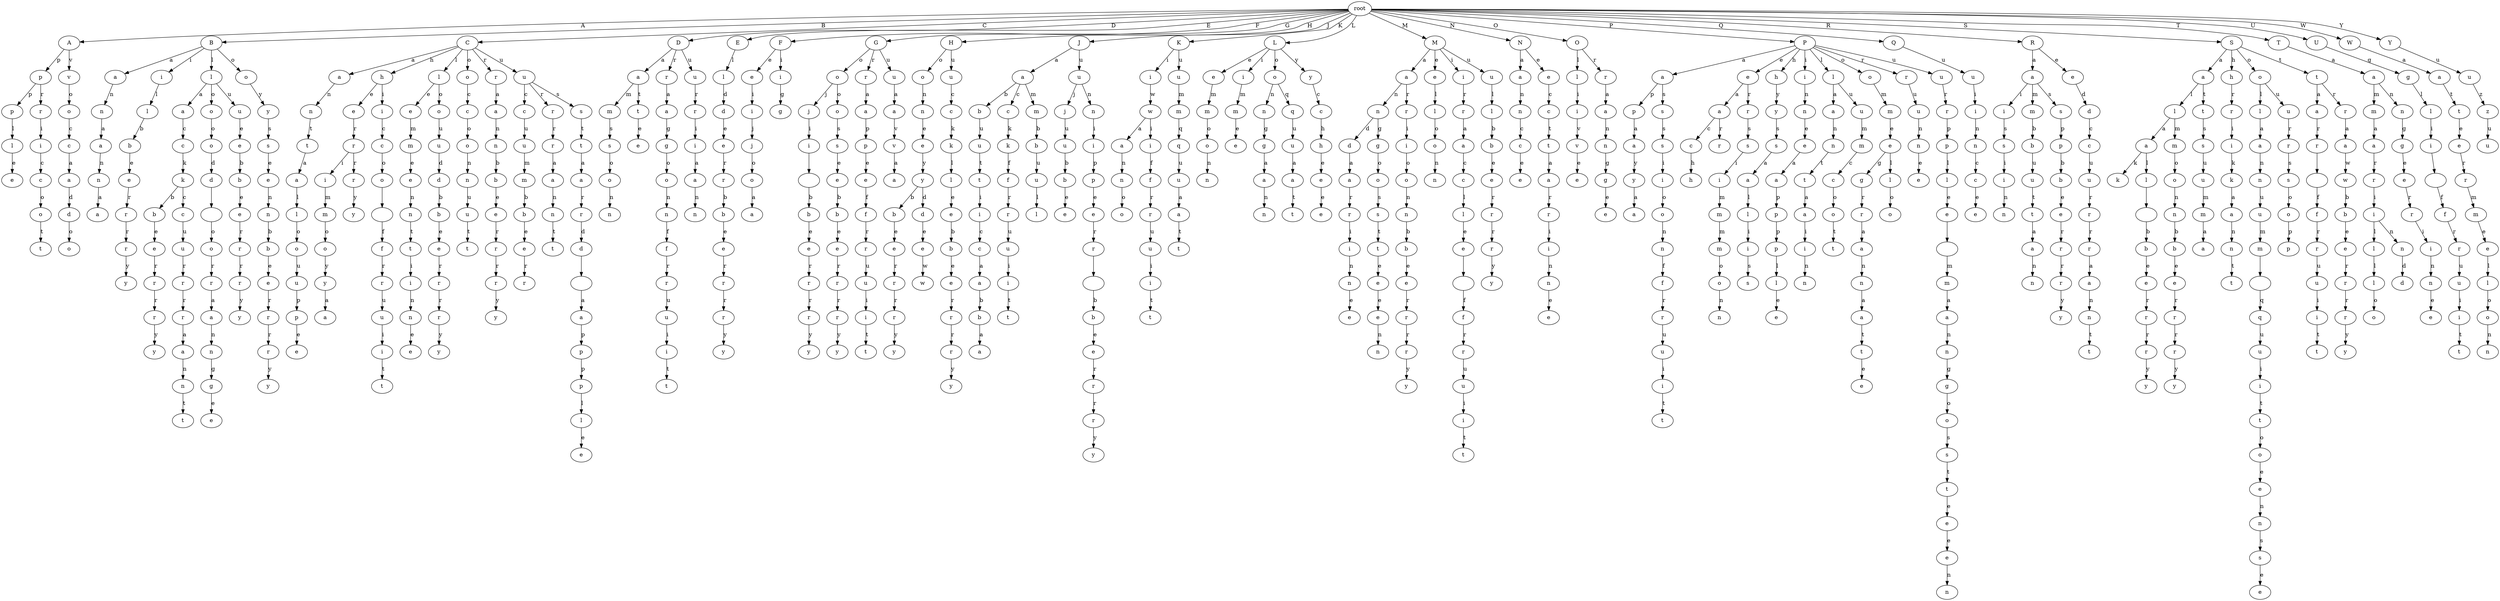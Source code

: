 digraph Trie {
    Node_0 [label=root]
    Node_1 [label="A"]
    Node_0 -> Node_1 [label="A"]
    Node_2 [label="p"]
    Node_1 -> Node_2 [label="p"]
    Node_3 [label="p"]
    Node_2 -> Node_3 [label="p"]
    Node_4 [label="l"]
    Node_3 -> Node_4 [label="l"]
    Node_5 [label="e"]
    Node_4 -> Node_5 [label="e"]
    Node_6 [label="r"]
    Node_2 -> Node_6 [label="r"]
    Node_7 [label="i"]
    Node_6 -> Node_7 [label="i"]
    Node_8 [label="c"]
    Node_7 -> Node_8 [label="c"]
    Node_9 [label="o"]
    Node_8 -> Node_9 [label="o"]
    Node_10 [label="t"]
    Node_9 -> Node_10 [label="t"]
    Node_11 [label="v"]
    Node_1 -> Node_11 [label="v"]
    Node_12 [label="o"]
    Node_11 -> Node_12 [label="o"]
    Node_13 [label="c"]
    Node_12 -> Node_13 [label="c"]
    Node_14 [label="a"]
    Node_13 -> Node_14 [label="a"]
    Node_15 [label="d"]
    Node_14 -> Node_15 [label="d"]
    Node_16 [label="o"]
    Node_15 -> Node_16 [label="o"]
    Node_17 [label="B"]
    Node_0 -> Node_17 [label="B"]
    Node_18 [label="a"]
    Node_17 -> Node_18 [label="a"]
    Node_19 [label="n"]
    Node_18 -> Node_19 [label="n"]
    Node_20 [label="a"]
    Node_19 -> Node_20 [label="a"]
    Node_21 [label="n"]
    Node_20 -> Node_21 [label="n"]
    Node_22 [label="a"]
    Node_21 -> Node_22 [label="a"]
    Node_23 [label="i"]
    Node_17 -> Node_23 [label="i"]
    Node_24 [label="l"]
    Node_23 -> Node_24 [label="l"]
    Node_25 [label="b"]
    Node_24 -> Node_25 [label="b"]
    Node_26 [label="e"]
    Node_25 -> Node_26 [label="e"]
    Node_27 [label="r"]
    Node_26 -> Node_27 [label="r"]
    Node_28 [label="r"]
    Node_27 -> Node_28 [label="r"]
    Node_29 [label="y"]
    Node_28 -> Node_29 [label="y"]
    Node_30 [label="l"]
    Node_17 -> Node_30 [label="l"]
    Node_31 [label="a"]
    Node_30 -> Node_31 [label="a"]
    Node_32 [label="c"]
    Node_31 -> Node_32 [label="c"]
    Node_33 [label="k"]
    Node_32 -> Node_33 [label="k"]
    Node_34 [label="b"]
    Node_33 -> Node_34 [label="b"]
    Node_35 [label="e"]
    Node_34 -> Node_35 [label="e"]
    Node_36 [label="r"]
    Node_35 -> Node_36 [label="r"]
    Node_37 [label="r"]
    Node_36 -> Node_37 [label="r"]
    Node_38 [label="y"]
    Node_37 -> Node_38 [label="y"]
    Node_39 [label="c"]
    Node_33 -> Node_39 [label="c"]
    Node_40 [label="u"]
    Node_39 -> Node_40 [label="u"]
    Node_41 [label="r"]
    Node_40 -> Node_41 [label="r"]
    Node_42 [label="r"]
    Node_41 -> Node_42 [label="r"]
    Node_43 [label="a"]
    Node_42 -> Node_43 [label="a"]
    Node_44 [label="n"]
    Node_43 -> Node_44 [label="n"]
    Node_45 [label="t"]
    Node_44 -> Node_45 [label="t"]
    Node_391 [label="o"]
    Node_30 -> Node_391 [label="o"]
    Node_392 [label="o"]
    Node_391 -> Node_392 [label="o"]
    Node_393 [label="d"]
    Node_392 -> Node_393 [label="d"]
    Node_394 [label=" "]
    Node_393 -> Node_394 [label=" "]
    Node_395 [label="o"]
    Node_394 -> Node_395 [label="o"]
    Node_396 [label="r"]
    Node_395 -> Node_396 [label="r"]
    Node_397 [label="a"]
    Node_396 -> Node_397 [label="a"]
    Node_398 [label="n"]
    Node_397 -> Node_398 [label="n"]
    Node_399 [label="g"]
    Node_398 -> Node_399 [label="g"]
    Node_400 [label="e"]
    Node_399 -> Node_400 [label="e"]
    Node_46 [label="u"]
    Node_30 -> Node_46 [label="u"]
    Node_47 [label="e"]
    Node_46 -> Node_47 [label="e"]
    Node_48 [label="b"]
    Node_47 -> Node_48 [label="b"]
    Node_49 [label="e"]
    Node_48 -> Node_49 [label="e"]
    Node_50 [label="r"]
    Node_49 -> Node_50 [label="r"]
    Node_51 [label="r"]
    Node_50 -> Node_51 [label="r"]
    Node_52 [label="y"]
    Node_51 -> Node_52 [label="y"]
    Node_53 [label="o"]
    Node_17 -> Node_53 [label="o"]
    Node_54 [label="y"]
    Node_53 -> Node_54 [label="y"]
    Node_55 [label="s"]
    Node_54 -> Node_55 [label="s"]
    Node_56 [label="e"]
    Node_55 -> Node_56 [label="e"]
    Node_57 [label="n"]
    Node_56 -> Node_57 [label="n"]
    Node_58 [label="b"]
    Node_57 -> Node_58 [label="b"]
    Node_59 [label="e"]
    Node_58 -> Node_59 [label="e"]
    Node_60 [label="r"]
    Node_59 -> Node_60 [label="r"]
    Node_61 [label="r"]
    Node_60 -> Node_61 [label="r"]
    Node_62 [label="y"]
    Node_61 -> Node_62 [label="y"]
    Node_63 [label="C"]
    Node_0 -> Node_63 [label="C"]
    Node_327 [label="a"]
    Node_63 -> Node_327 [label="a"]
    Node_328 [label="n"]
    Node_327 -> Node_328 [label="n"]
    Node_329 [label="t"]
    Node_328 -> Node_329 [label="t"]
    Node_330 [label="a"]
    Node_329 -> Node_330 [label="a"]
    Node_331 [label="l"]
    Node_330 -> Node_331 [label="l"]
    Node_332 [label="o"]
    Node_331 -> Node_332 [label="o"]
    Node_333 [label="u"]
    Node_332 -> Node_333 [label="u"]
    Node_334 [label="p"]
    Node_333 -> Node_334 [label="p"]
    Node_335 [label="e"]
    Node_334 -> Node_335 [label="e"]
    Node_70 [label="h"]
    Node_63 -> Node_70 [label="h"]
    Node_71 [label="e"]
    Node_70 -> Node_71 [label="e"]
    Node_72 [label="r"]
    Node_71 -> Node_72 [label="r"]
    Node_75 [label="i"]
    Node_72 -> Node_75 [label="i"]
    Node_76 [label="m"]
    Node_75 -> Node_76 [label="m"]
    Node_77 [label="o"]
    Node_76 -> Node_77 [label="o"]
    Node_78 [label="y"]
    Node_77 -> Node_78 [label="y"]
    Node_79 [label="a"]
    Node_78 -> Node_79 [label="a"]
    Node_73 [label="r"]
    Node_72 -> Node_73 [label="r"]
    Node_74 [label="y"]
    Node_73 -> Node_74 [label="y"]
    Node_80 [label="i"]
    Node_70 -> Node_80 [label="i"]
    Node_81 [label="c"]
    Node_80 -> Node_81 [label="c"]
    Node_82 [label="o"]
    Node_81 -> Node_82 [label="o"]
    Node_83 [label=" "]
    Node_82 -> Node_83 [label=" "]
    Node_84 [label="f"]
    Node_83 -> Node_84 [label="f"]
    Node_85 [label="r"]
    Node_84 -> Node_85 [label="r"]
    Node_86 [label="u"]
    Node_85 -> Node_86 [label="u"]
    Node_87 [label="i"]
    Node_86 -> Node_87 [label="i"]
    Node_88 [label="t"]
    Node_87 -> Node_88 [label="t"]
    Node_89 [label="l"]
    Node_63 -> Node_89 [label="l"]
    Node_401 [label="e"]
    Node_89 -> Node_401 [label="e"]
    Node_402 [label="m"]
    Node_401 -> Node_402 [label="m"]
    Node_403 [label="e"]
    Node_402 -> Node_403 [label="e"]
    Node_404 [label="n"]
    Node_403 -> Node_404 [label="n"]
    Node_405 [label="t"]
    Node_404 -> Node_405 [label="t"]
    Node_406 [label="i"]
    Node_405 -> Node_406 [label="i"]
    Node_407 [label="n"]
    Node_406 -> Node_407 [label="n"]
    Node_408 [label="e"]
    Node_407 -> Node_408 [label="e"]
    Node_90 [label="o"]
    Node_89 -> Node_90 [label="o"]
    Node_91 [label="u"]
    Node_90 -> Node_91 [label="u"]
    Node_92 [label="d"]
    Node_91 -> Node_92 [label="d"]
    Node_93 [label="b"]
    Node_92 -> Node_93 [label="b"]
    Node_94 [label="e"]
    Node_93 -> Node_94 [label="e"]
    Node_95 [label="r"]
    Node_94 -> Node_95 [label="r"]
    Node_96 [label="r"]
    Node_95 -> Node_96 [label="r"]
    Node_97 [label="y"]
    Node_96 -> Node_97 [label="y"]
    Node_98 [label="o"]
    Node_63 -> Node_98 [label="o"]
    Node_99 [label="c"]
    Node_98 -> Node_99 [label="c"]
    Node_100 [label="o"]
    Node_99 -> Node_100 [label="o"]
    Node_101 [label="n"]
    Node_100 -> Node_101 [label="n"]
    Node_102 [label="u"]
    Node_101 -> Node_102 [label="u"]
    Node_103 [label="t"]
    Node_102 -> Node_103 [label="t"]
    Node_104 [label="r"]
    Node_63 -> Node_104 [label="r"]
    Node_105 [label="a"]
    Node_104 -> Node_105 [label="a"]
    Node_106 [label="n"]
    Node_105 -> Node_106 [label="n"]
    Node_107 [label="b"]
    Node_106 -> Node_107 [label="b"]
    Node_108 [label="e"]
    Node_107 -> Node_108 [label="e"]
    Node_109 [label="r"]
    Node_108 -> Node_109 [label="r"]
    Node_110 [label="r"]
    Node_109 -> Node_110 [label="r"]
    Node_111 [label="y"]
    Node_110 -> Node_111 [label="y"]
    Node_64 [label="u"]
    Node_63 -> Node_64 [label="u"]
    Node_112 [label="c"]
    Node_64 -> Node_112 [label="c"]
    Node_113 [label="u"]
    Node_112 -> Node_113 [label="u"]
    Node_114 [label="m"]
    Node_113 -> Node_114 [label="m"]
    Node_115 [label="b"]
    Node_114 -> Node_115 [label="b"]
    Node_116 [label="e"]
    Node_115 -> Node_116 [label="e"]
    Node_117 [label="r"]
    Node_116 -> Node_117 [label="r"]
    Node_65 [label="r"]
    Node_64 -> Node_65 [label="r"]
    Node_66 [label="r"]
    Node_65 -> Node_66 [label="r"]
    Node_67 [label="a"]
    Node_66 -> Node_67 [label="a"]
    Node_68 [label="n"]
    Node_67 -> Node_68 [label="n"]
    Node_69 [label="t"]
    Node_68 -> Node_69 [label="t"]
    Node_118 [label="s"]
    Node_64 -> Node_118 [label="s"]
    Node_119 [label="t"]
    Node_118 -> Node_119 [label="t"]
    Node_120 [label="a"]
    Node_119 -> Node_120 [label="a"]
    Node_121 [label="r"]
    Node_120 -> Node_121 [label="r"]
    Node_122 [label="d"]
    Node_121 -> Node_122 [label="d"]
    Node_123 [label=" "]
    Node_122 -> Node_123 [label=" "]
    Node_124 [label="a"]
    Node_123 -> Node_124 [label="a"]
    Node_125 [label="p"]
    Node_124 -> Node_125 [label="p"]
    Node_126 [label="p"]
    Node_125 -> Node_126 [label="p"]
    Node_127 [label="l"]
    Node_126 -> Node_127 [label="l"]
    Node_128 [label="e"]
    Node_127 -> Node_128 [label="e"]
    Node_129 [label="D"]
    Node_0 -> Node_129 [label="D"]
    Node_130 [label="a"]
    Node_129 -> Node_130 [label="a"]
    Node_131 [label="m"]
    Node_130 -> Node_131 [label="m"]
    Node_132 [label="s"]
    Node_131 -> Node_132 [label="s"]
    Node_133 [label="o"]
    Node_132 -> Node_133 [label="o"]
    Node_134 [label="n"]
    Node_133 -> Node_134 [label="n"]
    Node_135 [label="t"]
    Node_130 -> Node_135 [label="t"]
    Node_136 [label="e"]
    Node_135 -> Node_136 [label="e"]
    Node_137 [label="r"]
    Node_129 -> Node_137 [label="r"]
    Node_138 [label="a"]
    Node_137 -> Node_138 [label="a"]
    Node_139 [label="g"]
    Node_138 -> Node_139 [label="g"]
    Node_140 [label="o"]
    Node_139 -> Node_140 [label="o"]
    Node_141 [label="n"]
    Node_140 -> Node_141 [label="n"]
    Node_142 [label="f"]
    Node_141 -> Node_142 [label="f"]
    Node_143 [label="r"]
    Node_142 -> Node_143 [label="r"]
    Node_144 [label="u"]
    Node_143 -> Node_144 [label="u"]
    Node_145 [label="i"]
    Node_144 -> Node_145 [label="i"]
    Node_146 [label="t"]
    Node_145 -> Node_146 [label="t"]
    Node_147 [label="u"]
    Node_129 -> Node_147 [label="u"]
    Node_148 [label="r"]
    Node_147 -> Node_148 [label="r"]
    Node_149 [label="i"]
    Node_148 -> Node_149 [label="i"]
    Node_150 [label="a"]
    Node_149 -> Node_150 [label="a"]
    Node_151 [label="n"]
    Node_150 -> Node_151 [label="n"]
    Node_152 [label="E"]
    Node_0 -> Node_152 [label="E"]
    Node_153 [label="l"]
    Node_152 -> Node_153 [label="l"]
    Node_154 [label="d"]
    Node_153 -> Node_154 [label="d"]
    Node_155 [label="e"]
    Node_154 -> Node_155 [label="e"]
    Node_156 [label="r"]
    Node_155 -> Node_156 [label="r"]
    Node_157 [label="b"]
    Node_156 -> Node_157 [label="b"]
    Node_158 [label="e"]
    Node_157 -> Node_158 [label="e"]
    Node_159 [label="r"]
    Node_158 -> Node_159 [label="r"]
    Node_160 [label="r"]
    Node_159 -> Node_160 [label="r"]
    Node_161 [label="y"]
    Node_160 -> Node_161 [label="y"]
    Node_162 [label="F"]
    Node_0 -> Node_162 [label="F"]
    Node_163 [label="e"]
    Node_162 -> Node_163 [label="e"]
    Node_164 [label="i"]
    Node_163 -> Node_164 [label="i"]
    Node_165 [label="j"]
    Node_164 -> Node_165 [label="j"]
    Node_166 [label="o"]
    Node_165 -> Node_166 [label="o"]
    Node_167 [label="a"]
    Node_166 -> Node_167 [label="a"]
    Node_168 [label="i"]
    Node_162 -> Node_168 [label="i"]
    Node_169 [label="g"]
    Node_168 -> Node_169 [label="g"]
    Node_170 [label="G"]
    Node_0 -> Node_170 [label="G"]
    Node_171 [label="o"]
    Node_170 -> Node_171 [label="o"]
    Node_172 [label="j"]
    Node_171 -> Node_172 [label="j"]
    Node_173 [label="i"]
    Node_172 -> Node_173 [label="i"]
    Node_174 [label=" "]
    Node_173 -> Node_174 [label=" "]
    Node_175 [label="b"]
    Node_174 -> Node_175 [label="b"]
    Node_176 [label="e"]
    Node_175 -> Node_176 [label="e"]
    Node_177 [label="r"]
    Node_176 -> Node_177 [label="r"]
    Node_178 [label="r"]
    Node_177 -> Node_178 [label="r"]
    Node_179 [label="y"]
    Node_178 -> Node_179 [label="y"]
    Node_180 [label="o"]
    Node_171 -> Node_180 [label="o"]
    Node_181 [label="s"]
    Node_180 -> Node_181 [label="s"]
    Node_182 [label="e"]
    Node_181 -> Node_182 [label="e"]
    Node_183 [label="b"]
    Node_182 -> Node_183 [label="b"]
    Node_184 [label="e"]
    Node_183 -> Node_184 [label="e"]
    Node_185 [label="r"]
    Node_184 -> Node_185 [label="r"]
    Node_186 [label="r"]
    Node_185 -> Node_186 [label="r"]
    Node_187 [label="y"]
    Node_186 -> Node_187 [label="y"]
    Node_188 [label="r"]
    Node_170 -> Node_188 [label="r"]
    Node_189 [label="a"]
    Node_188 -> Node_189 [label="a"]
    Node_190 [label="p"]
    Node_189 -> Node_190 [label="p"]
    Node_191 [label="e"]
    Node_190 -> Node_191 [label="e"]
    Node_198 [label="f"]
    Node_191 -> Node_198 [label="f"]
    Node_199 [label="r"]
    Node_198 -> Node_199 [label="r"]
    Node_200 [label="u"]
    Node_199 -> Node_200 [label="u"]
    Node_201 [label="i"]
    Node_200 -> Node_201 [label="i"]
    Node_202 [label="t"]
    Node_201 -> Node_202 [label="t"]
    Node_203 [label="u"]
    Node_170 -> Node_203 [label="u"]
    Node_204 [label="a"]
    Node_203 -> Node_204 [label="a"]
    Node_205 [label="v"]
    Node_204 -> Node_205 [label="v"]
    Node_206 [label="a"]
    Node_205 -> Node_206 [label="a"]
    Node_207 [label="H"]
    Node_0 -> Node_207 [label="H"]
    Node_208 [label="o"]
    Node_207 -> Node_208 [label="o"]
    Node_209 [label="n"]
    Node_208 -> Node_209 [label="n"]
    Node_210 [label="e"]
    Node_209 -> Node_210 [label="e"]
    Node_211 [label="y"]
    Node_210 -> Node_211 [label="y"]
    Node_212 [label="b"]
    Node_211 -> Node_212 [label="b"]
    Node_213 [label="e"]
    Node_212 -> Node_213 [label="e"]
    Node_214 [label="r"]
    Node_213 -> Node_214 [label="r"]
    Node_215 [label="r"]
    Node_214 -> Node_215 [label="r"]
    Node_216 [label="y"]
    Node_215 -> Node_216 [label="y"]
    Node_336 [label="d"]
    Node_211 -> Node_336 [label="d"]
    Node_337 [label="e"]
    Node_336 -> Node_337 [label="e"]
    Node_338 [label="w"]
    Node_337 -> Node_338 [label="w"]
    Node_217 [label="u"]
    Node_207 -> Node_217 [label="u"]
    Node_218 [label="c"]
    Node_217 -> Node_218 [label="c"]
    Node_219 [label="k"]
    Node_218 -> Node_219 [label="k"]
    Node_220 [label="l"]
    Node_219 -> Node_220 [label="l"]
    Node_221 [label="e"]
    Node_220 -> Node_221 [label="e"]
    Node_222 [label="b"]
    Node_221 -> Node_222 [label="b"]
    Node_223 [label="e"]
    Node_222 -> Node_223 [label="e"]
    Node_224 [label="r"]
    Node_223 -> Node_224 [label="r"]
    Node_225 [label="r"]
    Node_224 -> Node_225 [label="r"]
    Node_226 [label="y"]
    Node_225 -> Node_226 [label="y"]
    Node_227 [label="J"]
    Node_0 -> Node_227 [label="J"]
    Node_228 [label="a"]
    Node_227 -> Node_228 [label="a"]
    Node_229 [label="b"]
    Node_228 -> Node_229 [label="b"]
    Node_230 [label="u"]
    Node_229 -> Node_230 [label="u"]
    Node_231 [label="t"]
    Node_230 -> Node_231 [label="t"]
    Node_232 [label="i"]
    Node_231 -> Node_232 [label="i"]
    Node_233 [label="c"]
    Node_232 -> Node_233 [label="c"]
    Node_234 [label="a"]
    Node_233 -> Node_234 [label="a"]
    Node_235 [label="b"]
    Node_234 -> Node_235 [label="b"]
    Node_236 [label="a"]
    Node_235 -> Node_236 [label="a"]
    Node_237 [label="c"]
    Node_228 -> Node_237 [label="c"]
    Node_238 [label="k"]
    Node_237 -> Node_238 [label="k"]
    Node_239 [label="f"]
    Node_238 -> Node_239 [label="f"]
    Node_240 [label="r"]
    Node_239 -> Node_240 [label="r"]
    Node_241 [label="u"]
    Node_240 -> Node_241 [label="u"]
    Node_242 [label="i"]
    Node_241 -> Node_242 [label="i"]
    Node_243 [label="t"]
    Node_242 -> Node_243 [label="t"]
    Node_244 [label="m"]
    Node_228 -> Node_244 [label="m"]
    Node_245 [label="b"]
    Node_244 -> Node_245 [label="b"]
    Node_246 [label="u"]
    Node_245 -> Node_246 [label="u"]
    Node_247 [label="l"]
    Node_246 -> Node_247 [label="l"]
    Node_248 [label="u"]
    Node_227 -> Node_248 [label="u"]
    Node_249 [label="j"]
    Node_248 -> Node_249 [label="j"]
    Node_250 [label="u"]
    Node_249 -> Node_250 [label="u"]
    Node_251 [label="b"]
    Node_250 -> Node_251 [label="b"]
    Node_252 [label="e"]
    Node_251 -> Node_252 [label="e"]
    Node_253 [label="n"]
    Node_248 -> Node_253 [label="n"]
    Node_254 [label="i"]
    Node_253 -> Node_254 [label="i"]
    Node_255 [label="p"]
    Node_254 -> Node_255 [label="p"]
    Node_256 [label="e"]
    Node_255 -> Node_256 [label="e"]
    Node_257 [label="r"]
    Node_256 -> Node_257 [label="r"]
    Node_258 [label=" "]
    Node_257 -> Node_258 [label=" "]
    Node_259 [label="b"]
    Node_258 -> Node_259 [label="b"]
    Node_260 [label="e"]
    Node_259 -> Node_260 [label="e"]
    Node_261 [label="r"]
    Node_260 -> Node_261 [label="r"]
    Node_262 [label="r"]
    Node_261 -> Node_262 [label="r"]
    Node_263 [label="y"]
    Node_262 -> Node_263 [label="y"]
    Node_264 [label="K"]
    Node_0 -> Node_264 [label="K"]
    Node_265 [label="i"]
    Node_264 -> Node_265 [label="i"]
    Node_266 [label="w"]
    Node_265 -> Node_266 [label="w"]
    Node_267 [label="a"]
    Node_266 -> Node_267 [label="a"]
    Node_268 [label="n"]
    Node_267 -> Node_268 [label="n"]
    Node_269 [label="o"]
    Node_268 -> Node_269 [label="o"]
    Node_270 [label="i"]
    Node_266 -> Node_270 [label="i"]
    Node_271 [label="f"]
    Node_270 -> Node_271 [label="f"]
    Node_272 [label="r"]
    Node_271 -> Node_272 [label="r"]
    Node_273 [label="u"]
    Node_272 -> Node_273 [label="u"]
    Node_274 [label="i"]
    Node_273 -> Node_274 [label="i"]
    Node_275 [label="t"]
    Node_274 -> Node_275 [label="t"]
    Node_276 [label="u"]
    Node_264 -> Node_276 [label="u"]
    Node_277 [label="m"]
    Node_276 -> Node_277 [label="m"]
    Node_278 [label="q"]
    Node_277 -> Node_278 [label="q"]
    Node_279 [label="u"]
    Node_278 -> Node_279 [label="u"]
    Node_280 [label="a"]
    Node_279 -> Node_280 [label="a"]
    Node_281 [label="t"]
    Node_280 -> Node_281 [label="t"]
    Node_282 [label="L"]
    Node_0 -> Node_282 [label="L"]
    Node_283 [label="e"]
    Node_282 -> Node_283 [label="e"]
    Node_284 [label="m"]
    Node_283 -> Node_284 [label="m"]
    Node_285 [label="o"]
    Node_284 -> Node_285 [label="o"]
    Node_286 [label="n"]
    Node_285 -> Node_286 [label="n"]
    Node_287 [label="i"]
    Node_282 -> Node_287 [label="i"]
    Node_288 [label="m"]
    Node_287 -> Node_288 [label="m"]
    Node_289 [label="e"]
    Node_288 -> Node_289 [label="e"]
    Node_290 [label="o"]
    Node_282 -> Node_290 [label="o"]
    Node_295 [label="n"]
    Node_290 -> Node_295 [label="n"]
    Node_296 [label="g"]
    Node_295 -> Node_296 [label="g"]
    Node_297 [label="a"]
    Node_296 -> Node_297 [label="a"]
    Node_298 [label="n"]
    Node_297 -> Node_298 [label="n"]
    Node_291 [label="q"]
    Node_290 -> Node_291 [label="q"]
    Node_292 [label="u"]
    Node_291 -> Node_292 [label="u"]
    Node_293 [label="a"]
    Node_292 -> Node_293 [label="a"]
    Node_294 [label="t"]
    Node_293 -> Node_294 [label="t"]
    Node_299 [label="y"]
    Node_282 -> Node_299 [label="y"]
    Node_300 [label="c"]
    Node_299 -> Node_300 [label="c"]
    Node_301 [label="h"]
    Node_300 -> Node_301 [label="h"]
    Node_302 [label="e"]
    Node_301 -> Node_302 [label="e"]
    Node_303 [label="e"]
    Node_302 -> Node_303 [label="e"]
    Node_304 [label="M"]
    Node_0 -> Node_304 [label="M"]
    Node_305 [label="a"]
    Node_304 -> Node_305 [label="a"]
    Node_306 [label="n"]
    Node_305 -> Node_306 [label="n"]
    Node_409 [label="d"]
    Node_306 -> Node_409 [label="d"]
    Node_410 [label="a"]
    Node_409 -> Node_410 [label="a"]
    Node_411 [label="r"]
    Node_410 -> Node_411 [label="r"]
    Node_412 [label="i"]
    Node_411 -> Node_412 [label="i"]
    Node_413 [label="n"]
    Node_412 -> Node_413 [label="n"]
    Node_414 [label="e"]
    Node_413 -> Node_414 [label="e"]
    Node_307 [label="g"]
    Node_306 -> Node_307 [label="g"]
    Node_308 [label="o"]
    Node_307 -> Node_308 [label="o"]
    Node_309 [label="s"]
    Node_308 -> Node_309 [label="s"]
    Node_310 [label="t"]
    Node_309 -> Node_310 [label="t"]
    Node_311 [label="e"]
    Node_310 -> Node_311 [label="e"]
    Node_312 [label="e"]
    Node_311 -> Node_312 [label="e"]
    Node_313 [label="n"]
    Node_312 -> Node_313 [label="n"]
    Node_314 [label="r"]
    Node_305 -> Node_314 [label="r"]
    Node_315 [label="i"]
    Node_314 -> Node_315 [label="i"]
    Node_316 [label="o"]
    Node_315 -> Node_316 [label="o"]
    Node_317 [label="n"]
    Node_316 -> Node_317 [label="n"]
    Node_318 [label="b"]
    Node_317 -> Node_318 [label="b"]
    Node_319 [label="e"]
    Node_318 -> Node_319 [label="e"]
    Node_320 [label="r"]
    Node_319 -> Node_320 [label="r"]
    Node_321 [label="r"]
    Node_320 -> Node_321 [label="r"]
    Node_322 [label="y"]
    Node_321 -> Node_322 [label="y"]
    Node_323 [label="e"]
    Node_304 -> Node_323 [label="e"]
    Node_324 [label="l"]
    Node_323 -> Node_324 [label="l"]
    Node_325 [label="o"]
    Node_324 -> Node_325 [label="o"]
    Node_326 [label="n"]
    Node_325 -> Node_326 [label="n"]
    Node_349 [label="i"]
    Node_304 -> Node_349 [label="i"]
    Node_350 [label="r"]
    Node_349 -> Node_350 [label="r"]
    Node_351 [label="a"]
    Node_350 -> Node_351 [label="a"]
    Node_352 [label="c"]
    Node_351 -> Node_352 [label="c"]
    Node_353 [label="l"]
    Node_352 -> Node_353 [label="l"]
    Node_354 [label="e"]
    Node_353 -> Node_354 [label="e"]
    Node_355 [label=" "]
    Node_354 -> Node_355 [label=" "]
    Node_356 [label="f"]
    Node_355 -> Node_356 [label="f"]
    Node_357 [label="r"]
    Node_356 -> Node_357 [label="r"]
    Node_358 [label="u"]
    Node_357 -> Node_358 [label="u"]
    Node_359 [label="i"]
    Node_358 -> Node_359 [label="i"]
    Node_360 [label="t"]
    Node_359 -> Node_360 [label="t"]
    Node_361 [label="u"]
    Node_304 -> Node_361 [label="u"]
    Node_362 [label="l"]
    Node_361 -> Node_362 [label="l"]
    Node_363 [label="b"]
    Node_362 -> Node_363 [label="b"]
    Node_364 [label="e"]
    Node_363 -> Node_364 [label="e"]
    Node_365 [label="r"]
    Node_364 -> Node_365 [label="r"]
    Node_366 [label="r"]
    Node_365 -> Node_366 [label="r"]
    Node_367 [label="y"]
    Node_366 -> Node_367 [label="y"]
    Node_368 [label="N"]
    Node_0 -> Node_368 [label="N"]
    Node_377 [label="a"]
    Node_368 -> Node_377 [label="a"]
    Node_378 [label="n"]
    Node_377 -> Node_378 [label="n"]
    Node_379 [label="c"]
    Node_378 -> Node_379 [label="c"]
    Node_380 [label="e"]
    Node_379 -> Node_380 [label="e"]
    Node_369 [label="e"]
    Node_368 -> Node_369 [label="e"]
    Node_370 [label="c"]
    Node_369 -> Node_370 [label="c"]
    Node_371 [label="t"]
    Node_370 -> Node_371 [label="t"]
    Node_372 [label="a"]
    Node_371 -> Node_372 [label="a"]
    Node_373 [label="r"]
    Node_372 -> Node_373 [label="r"]
    Node_374 [label="i"]
    Node_373 -> Node_374 [label="i"]
    Node_375 [label="n"]
    Node_374 -> Node_375 [label="n"]
    Node_376 [label="e"]
    Node_375 -> Node_376 [label="e"]
    Node_381 [label="O"]
    Node_0 -> Node_381 [label="O"]
    Node_382 [label="l"]
    Node_381 -> Node_382 [label="l"]
    Node_383 [label="i"]
    Node_382 -> Node_383 [label="i"]
    Node_384 [label="v"]
    Node_383 -> Node_384 [label="v"]
    Node_385 [label="e"]
    Node_384 -> Node_385 [label="e"]
    Node_386 [label="r"]
    Node_381 -> Node_386 [label="r"]
    Node_387 [label="a"]
    Node_386 -> Node_387 [label="a"]
    Node_388 [label="n"]
    Node_387 -> Node_388 [label="n"]
    Node_389 [label="g"]
    Node_388 -> Node_389 [label="g"]
    Node_390 [label="e"]
    Node_389 -> Node_390 [label="e"]
    Node_424 [label="P"]
    Node_0 -> Node_424 [label="P"]
    Node_425 [label="a"]
    Node_424 -> Node_425 [label="a"]
    Node_426 [label="p"]
    Node_425 -> Node_426 [label="p"]
    Node_427 [label="a"]
    Node_426 -> Node_427 [label="a"]
    Node_428 [label="y"]
    Node_427 -> Node_428 [label="y"]
    Node_429 [label="a"]
    Node_428 -> Node_429 [label="a"]
    Node_430 [label="s"]
    Node_425 -> Node_430 [label="s"]
    Node_431 [label="s"]
    Node_430 -> Node_431 [label="s"]
    Node_432 [label="i"]
    Node_431 -> Node_432 [label="i"]
    Node_433 [label="o"]
    Node_432 -> Node_433 [label="o"]
    Node_434 [label="n"]
    Node_433 -> Node_434 [label="n"]
    Node_435 [label="f"]
    Node_434 -> Node_435 [label="f"]
    Node_436 [label="r"]
    Node_435 -> Node_436 [label="r"]
    Node_437 [label="u"]
    Node_436 -> Node_437 [label="u"]
    Node_438 [label="i"]
    Node_437 -> Node_438 [label="i"]
    Node_439 [label="t"]
    Node_438 -> Node_439 [label="t"]
    Node_440 [label="e"]
    Node_424 -> Node_440 [label="e"]
    Node_441 [label="a"]
    Node_440 -> Node_441 [label="a"]
    Node_442 [label="c"]
    Node_441 -> Node_442 [label="c"]
    Node_443 [label="h"]
    Node_442 -> Node_443 [label="h"]
    Node_444 [label="r"]
    Node_441 -> Node_444 [label="r"]
    Node_445 [label="r"]
    Node_440 -> Node_445 [label="r"]
    Node_446 [label="s"]
    Node_445 -> Node_446 [label="s"]
    Node_447 [label="i"]
    Node_446 -> Node_447 [label="i"]
    Node_448 [label="m"]
    Node_447 -> Node_448 [label="m"]
    Node_449 [label="m"]
    Node_448 -> Node_449 [label="m"]
    Node_450 [label="o"]
    Node_449 -> Node_450 [label="o"]
    Node_451 [label="n"]
    Node_450 -> Node_451 [label="n"]
    Node_452 [label="h"]
    Node_424 -> Node_452 [label="h"]
    Node_453 [label="y"]
    Node_452 -> Node_453 [label="y"]
    Node_454 [label="s"]
    Node_453 -> Node_454 [label="s"]
    Node_455 [label="a"]
    Node_454 -> Node_455 [label="a"]
    Node_456 [label="l"]
    Node_455 -> Node_456 [label="l"]
    Node_457 [label="i"]
    Node_456 -> Node_457 [label="i"]
    Node_458 [label="s"]
    Node_457 -> Node_458 [label="s"]
    Node_472 [label="i"]
    Node_424 -> Node_472 [label="i"]
    Node_473 [label="n"]
    Node_472 -> Node_473 [label="n"]
    Node_474 [label="e"]
    Node_473 -> Node_474 [label="e"]
    Node_475 [label="a"]
    Node_474 -> Node_475 [label="a"]
    Node_476 [label="p"]
    Node_475 -> Node_476 [label="p"]
    Node_477 [label="p"]
    Node_476 -> Node_477 [label="p"]
    Node_478 [label="l"]
    Node_477 -> Node_478 [label="l"]
    Node_479 [label="e"]
    Node_478 -> Node_479 [label="e"]
    Node_459 [label="l"]
    Node_424 -> Node_459 [label="l"]
    Node_460 [label="a"]
    Node_459 -> Node_460 [label="a"]
    Node_461 [label="n"]
    Node_460 -> Node_461 [label="n"]
    Node_462 [label="t"]
    Node_461 -> Node_462 [label="t"]
    Node_463 [label="a"]
    Node_462 -> Node_463 [label="a"]
    Node_464 [label="i"]
    Node_463 -> Node_464 [label="i"]
    Node_465 [label="n"]
    Node_464 -> Node_465 [label="n"]
    Node_466 [label="u"]
    Node_459 -> Node_466 [label="u"]
    Node_467 [label="m"]
    Node_466 -> Node_467 [label="m"]
    Node_480 [label="c"]
    Node_467 -> Node_480 [label="c"]
    Node_481 [label="o"]
    Node_480 -> Node_481 [label="o"]
    Node_482 [label="t"]
    Node_481 -> Node_482 [label="t"]
    Node_483 [label="o"]
    Node_424 -> Node_483 [label="o"]
    Node_484 [label="m"]
    Node_483 -> Node_484 [label="m"]
    Node_485 [label="e"]
    Node_484 -> Node_485 [label="e"]
    Node_486 [label="g"]
    Node_485 -> Node_486 [label="g"]
    Node_487 [label="r"]
    Node_486 -> Node_487 [label="r"]
    Node_488 [label="a"]
    Node_487 -> Node_488 [label="a"]
    Node_489 [label="n"]
    Node_488 -> Node_489 [label="n"]
    Node_490 [label="a"]
    Node_489 -> Node_490 [label="a"]
    Node_491 [label="t"]
    Node_490 -> Node_491 [label="t"]
    Node_492 [label="e"]
    Node_491 -> Node_492 [label="e"]
    Node_493 [label="l"]
    Node_485 -> Node_493 [label="l"]
    Node_494 [label="o"]
    Node_493 -> Node_494 [label="o"]
    Node_468 [label="r"]
    Node_424 -> Node_468 [label="r"]
    Node_469 [label="u"]
    Node_468 -> Node_469 [label="u"]
    Node_470 [label="n"]
    Node_469 -> Node_470 [label="n"]
    Node_471 [label="e"]
    Node_470 -> Node_471 [label="e"]
    Node_495 [label="u"]
    Node_424 -> Node_495 [label="u"]
    Node_496 [label="r"]
    Node_495 -> Node_496 [label="r"]
    Node_497 [label="p"]
    Node_496 -> Node_497 [label="p"]
    Node_498 [label="l"]
    Node_497 -> Node_498 [label="l"]
    Node_499 [label="e"]
    Node_498 -> Node_499 [label="e"]
    Node_500 [label=" "]
    Node_499 -> Node_500 [label=" "]
    Node_501 [label="m"]
    Node_500 -> Node_501 [label="m"]
    Node_502 [label="a"]
    Node_501 -> Node_502 [label="a"]
    Node_503 [label="n"]
    Node_502 -> Node_503 [label="n"]
    Node_504 [label="g"]
    Node_503 -> Node_504 [label="g"]
    Node_505 [label="o"]
    Node_504 -> Node_505 [label="o"]
    Node_506 [label="s"]
    Node_505 -> Node_506 [label="s"]
    Node_507 [label="t"]
    Node_506 -> Node_507 [label="t"]
    Node_508 [label="e"]
    Node_507 -> Node_508 [label="e"]
    Node_509 [label="e"]
    Node_508 -> Node_509 [label="e"]
    Node_510 [label="n"]
    Node_509 -> Node_510 [label="n"]
    Node_511 [label="Q"]
    Node_0 -> Node_511 [label="Q"]
    Node_512 [label="u"]
    Node_511 -> Node_512 [label="u"]
    Node_513 [label="i"]
    Node_512 -> Node_513 [label="i"]
    Node_514 [label="n"]
    Node_513 -> Node_514 [label="n"]
    Node_515 [label="c"]
    Node_514 -> Node_515 [label="c"]
    Node_516 [label="e"]
    Node_515 -> Node_516 [label="e"]
    Node_192 [label="R"]
    Node_0 -> Node_192 [label="R"]
    Node_193 [label="a"]
    Node_192 -> Node_193 [label="a"]
    Node_194 [label="i"]
    Node_193 -> Node_194 [label="i"]
    Node_195 [label="s"]
    Node_194 -> Node_195 [label="s"]
    Node_196 [label="i"]
    Node_195 -> Node_196 [label="i"]
    Node_197 [label="n"]
    Node_196 -> Node_197 [label="n"]
    Node_535 [label="m"]
    Node_193 -> Node_535 [label="m"]
    Node_536 [label="b"]
    Node_535 -> Node_536 [label="b"]
    Node_537 [label="u"]
    Node_536 -> Node_537 [label="u"]
    Node_538 [label="t"]
    Node_537 -> Node_538 [label="t"]
    Node_539 [label="a"]
    Node_538 -> Node_539 [label="a"]
    Node_540 [label="n"]
    Node_539 -> Node_540 [label="n"]
    Node_517 [label="s"]
    Node_193 -> Node_517 [label="s"]
    Node_518 [label="p"]
    Node_517 -> Node_518 [label="p"]
    Node_519 [label="b"]
    Node_518 -> Node_519 [label="b"]
    Node_520 [label="e"]
    Node_519 -> Node_520 [label="e"]
    Node_521 [label="r"]
    Node_520 -> Node_521 [label="r"]
    Node_522 [label="r"]
    Node_521 -> Node_522 [label="r"]
    Node_523 [label="y"]
    Node_522 -> Node_523 [label="y"]
    Node_541 [label="e"]
    Node_192 -> Node_541 [label="e"]
    Node_542 [label="d"]
    Node_541 -> Node_542 [label="d"]
    Node_543 [label="c"]
    Node_542 -> Node_543 [label="c"]
    Node_544 [label="u"]
    Node_543 -> Node_544 [label="u"]
    Node_545 [label="r"]
    Node_544 -> Node_545 [label="r"]
    Node_546 [label="r"]
    Node_545 -> Node_546 [label="r"]
    Node_547 [label="a"]
    Node_546 -> Node_547 [label="a"]
    Node_548 [label="n"]
    Node_547 -> Node_548 [label="n"]
    Node_549 [label="t"]
    Node_548 -> Node_549 [label="t"]
    Node_524 [label="S"]
    Node_0 -> Node_524 [label="S"]
    Node_525 [label="a"]
    Node_524 -> Node_525 [label="a"]
    Node_526 [label="l"]
    Node_525 -> Node_526 [label="l"]
    Node_550 [label="a"]
    Node_526 -> Node_550 [label="a"]
    Node_558 [label="k"]
    Node_550 -> Node_558 [label="k"]
    Node_551 [label="l"]
    Node_550 -> Node_551 [label="l"]
    Node_552 [label=" "]
    Node_551 -> Node_552 [label=" "]
    Node_553 [label="b"]
    Node_552 -> Node_553 [label="b"]
    Node_554 [label="e"]
    Node_553 -> Node_554 [label="e"]
    Node_555 [label="r"]
    Node_554 -> Node_555 [label="r"]
    Node_556 [label="r"]
    Node_555 -> Node_556 [label="r"]
    Node_557 [label="y"]
    Node_556 -> Node_557 [label="y"]
    Node_527 [label="m"]
    Node_526 -> Node_527 [label="m"]
    Node_528 [label="o"]
    Node_527 -> Node_528 [label="o"]
    Node_529 [label="n"]
    Node_528 -> Node_529 [label="n"]
    Node_530 [label="b"]
    Node_529 -> Node_530 [label="b"]
    Node_531 [label="e"]
    Node_530 -> Node_531 [label="e"]
    Node_532 [label="r"]
    Node_531 -> Node_532 [label="r"]
    Node_533 [label="r"]
    Node_532 -> Node_533 [label="r"]
    Node_534 [label="y"]
    Node_533 -> Node_534 [label="y"]
    Node_559 [label="t"]
    Node_525 -> Node_559 [label="t"]
    Node_560 [label="s"]
    Node_559 -> Node_560 [label="s"]
    Node_561 [label="u"]
    Node_560 -> Node_561 [label="u"]
    Node_562 [label="m"]
    Node_561 -> Node_562 [label="m"]
    Node_563 [label="a"]
    Node_562 -> Node_563 [label="a"]
    Node_594 [label="h"]
    Node_524 -> Node_594 [label="h"]
    Node_595 [label="r"]
    Node_594 -> Node_595 [label="r"]
    Node_596 [label="i"]
    Node_595 -> Node_596 [label="i"]
    Node_597 [label="k"]
    Node_596 -> Node_597 [label="k"]
    Node_598 [label="a"]
    Node_597 -> Node_598 [label="a"]
    Node_599 [label="n"]
    Node_598 -> Node_599 [label="n"]
    Node_600 [label="t"]
    Node_599 -> Node_600 [label="t"]
    Node_564 [label="o"]
    Node_524 -> Node_564 [label="o"]
    Node_579 [label="l"]
    Node_564 -> Node_579 [label="l"]
    Node_580 [label="a"]
    Node_579 -> Node_580 [label="a"]
    Node_581 [label="n"]
    Node_580 -> Node_581 [label="n"]
    Node_582 [label="u"]
    Node_581 -> Node_582 [label="u"]
    Node_583 [label="m"]
    Node_582 -> Node_583 [label="m"]
    Node_584 [label=" "]
    Node_583 -> Node_584 [label=" "]
    Node_585 [label="q"]
    Node_584 -> Node_585 [label="q"]
    Node_586 [label="u"]
    Node_585 -> Node_586 [label="u"]
    Node_587 [label="i"]
    Node_586 -> Node_587 [label="i"]
    Node_588 [label="t"]
    Node_587 -> Node_588 [label="t"]
    Node_589 [label="o"]
    Node_588 -> Node_589 [label="o"]
    Node_590 [label="e"]
    Node_589 -> Node_590 [label="e"]
    Node_591 [label="n"]
    Node_590 -> Node_591 [label="n"]
    Node_592 [label="s"]
    Node_591 -> Node_592 [label="s"]
    Node_593 [label="e"]
    Node_592 -> Node_593 [label="e"]
    Node_565 [label="u"]
    Node_564 -> Node_565 [label="u"]
    Node_566 [label="r"]
    Node_565 -> Node_566 [label="r"]
    Node_567 [label="s"]
    Node_566 -> Node_567 [label="s"]
    Node_568 [label="o"]
    Node_567 -> Node_568 [label="o"]
    Node_569 [label="p"]
    Node_568 -> Node_569 [label="p"]
    Node_570 [label="t"]
    Node_524 -> Node_570 [label="t"]
    Node_571 [label="a"]
    Node_570 -> Node_571 [label="a"]
    Node_572 [label="r"]
    Node_571 -> Node_572 [label="r"]
    Node_573 [label=" "]
    Node_572 -> Node_573 [label=" "]
    Node_574 [label="f"]
    Node_573 -> Node_574 [label="f"]
    Node_575 [label="r"]
    Node_574 -> Node_575 [label="r"]
    Node_576 [label="u"]
    Node_575 -> Node_576 [label="u"]
    Node_577 [label="i"]
    Node_576 -> Node_577 [label="i"]
    Node_578 [label="t"]
    Node_577 -> Node_578 [label="t"]
    Node_601 [label="r"]
    Node_570 -> Node_601 [label="r"]
    Node_602 [label="a"]
    Node_601 -> Node_602 [label="a"]
    Node_603 [label="w"]
    Node_602 -> Node_603 [label="w"]
    Node_604 [label="b"]
    Node_603 -> Node_604 [label="b"]
    Node_605 [label="e"]
    Node_604 -> Node_605 [label="e"]
    Node_606 [label="r"]
    Node_605 -> Node_606 [label="r"]
    Node_607 [label="r"]
    Node_606 -> Node_607 [label="r"]
    Node_608 [label="y"]
    Node_607 -> Node_608 [label="y"]
    Node_415 [label="T"]
    Node_0 -> Node_415 [label="T"]
    Node_416 [label="a"]
    Node_415 -> Node_416 [label="a"]
    Node_609 [label="m"]
    Node_416 -> Node_609 [label="m"]
    Node_610 [label="a"]
    Node_609 -> Node_610 [label="a"]
    Node_611 [label="r"]
    Node_610 -> Node_611 [label="r"]
    Node_612 [label="i"]
    Node_611 -> Node_612 [label="i"]
    Node_613 [label="l"]
    Node_612 -> Node_613 [label="l"]
    Node_614 [label="l"]
    Node_613 -> Node_614 [label="l"]
    Node_615 [label="o"]
    Node_614 -> Node_615 [label="o"]
    Node_616 [label="n"]
    Node_612 -> Node_616 [label="n"]
    Node_617 [label="d"]
    Node_616 -> Node_617 [label="d"]
    Node_417 [label="n"]
    Node_416 -> Node_417 [label="n"]
    Node_418 [label="g"]
    Node_417 -> Node_418 [label="g"]
    Node_419 [label="e"]
    Node_418 -> Node_419 [label="e"]
    Node_420 [label="r"]
    Node_419 -> Node_420 [label="r"]
    Node_421 [label="i"]
    Node_420 -> Node_421 [label="i"]
    Node_422 [label="n"]
    Node_421 -> Node_422 [label="n"]
    Node_423 [label="e"]
    Node_422 -> Node_423 [label="e"]
    Node_618 [label="U"]
    Node_0 -> Node_618 [label="U"]
    Node_619 [label="g"]
    Node_618 -> Node_619 [label="g"]
    Node_620 [label="l"]
    Node_619 -> Node_620 [label="l"]
    Node_621 [label="i"]
    Node_620 -> Node_621 [label="i"]
    Node_622 [label=" "]
    Node_621 -> Node_622 [label=" "]
    Node_623 [label="f"]
    Node_622 -> Node_623 [label="f"]
    Node_624 [label="r"]
    Node_623 -> Node_624 [label="r"]
    Node_625 [label="u"]
    Node_624 -> Node_625 [label="u"]
    Node_626 [label="i"]
    Node_625 -> Node_626 [label="i"]
    Node_627 [label="t"]
    Node_626 -> Node_627 [label="t"]
    Node_339 [label="W"]
    Node_0 -> Node_339 [label="W"]
    Node_340 [label="a"]
    Node_339 -> Node_340 [label="a"]
    Node_341 [label="t"]
    Node_340 -> Node_341 [label="t"]
    Node_342 [label="e"]
    Node_341 -> Node_342 [label="e"]
    Node_343 [label="r"]
    Node_342 -> Node_343 [label="r"]
    Node_344 [label="m"]
    Node_343 -> Node_344 [label="m"]
    Node_345 [label="e"]
    Node_344 -> Node_345 [label="e"]
    Node_346 [label="l"]
    Node_345 -> Node_346 [label="l"]
    Node_347 [label="o"]
    Node_346 -> Node_347 [label="o"]
    Node_348 [label="n"]
    Node_347 -> Node_348 [label="n"]
    Node_628 [label="Y"]
    Node_0 -> Node_628 [label="Y"]
    Node_629 [label="u"]
    Node_628 -> Node_629 [label="u"]
    Node_630 [label="z"]
    Node_629 -> Node_630 [label="z"]
    Node_631 [label="u"]
    Node_630 -> Node_631 [label="u"]
}
